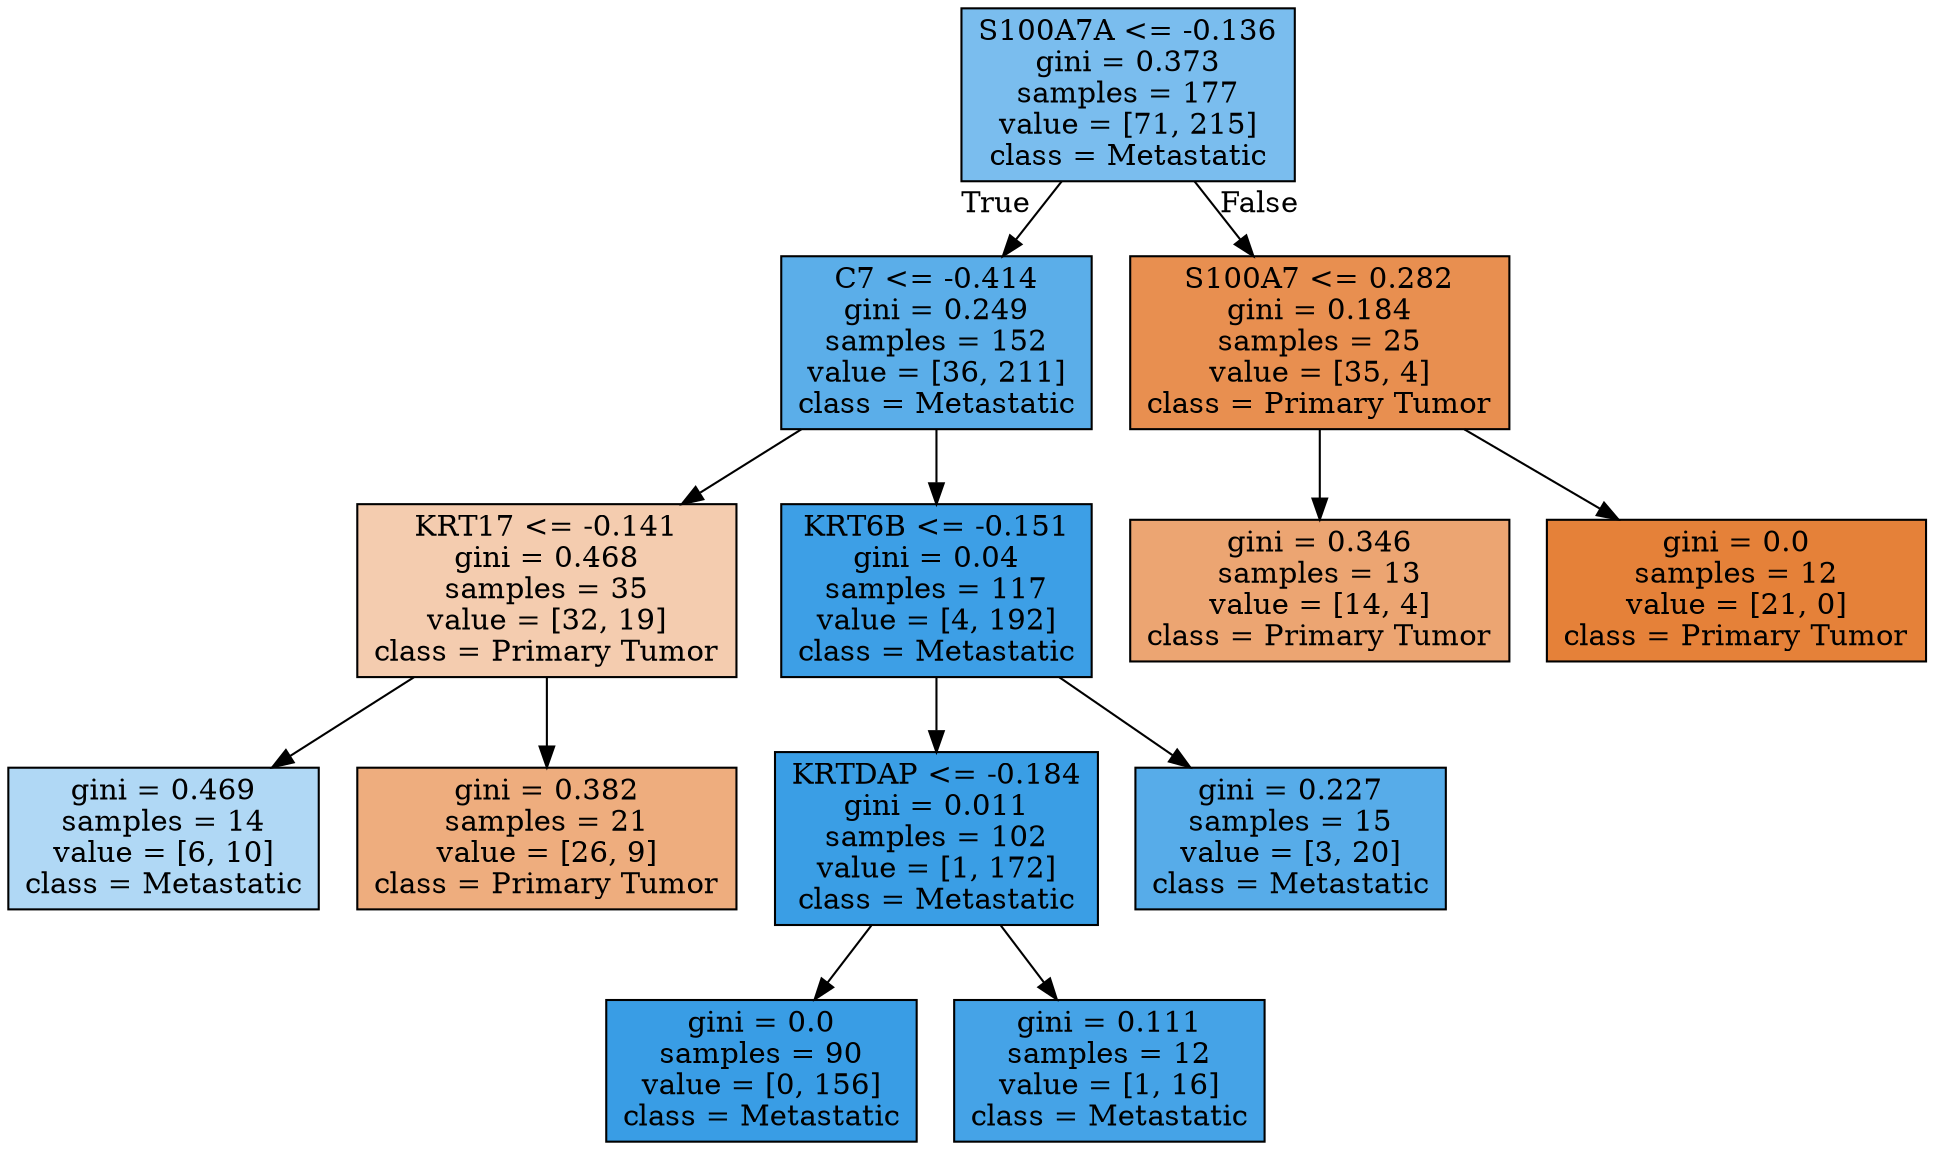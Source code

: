 digraph Tree {
node [shape=box, style="filled", color="black"] ;
0 [label="S100A7A <= -0.136\ngini = 0.373\nsamples = 177\nvalue = [71, 215]\nclass = Metastatic", fillcolor="#7abdee"] ;
1 [label="C7 <= -0.414\ngini = 0.249\nsamples = 152\nvalue = [36, 211]\nclass = Metastatic", fillcolor="#5baee9"] ;
0 -> 1 [labeldistance=2.5, labelangle=45, headlabel="True"] ;
2 [label="KRT17 <= -0.141\ngini = 0.468\nsamples = 35\nvalue = [32, 19]\nclass = Primary Tumor", fillcolor="#f4ccaf"] ;
1 -> 2 ;
3 [label="gini = 0.469\nsamples = 14\nvalue = [6, 10]\nclass = Metastatic", fillcolor="#b0d8f5"] ;
2 -> 3 ;
4 [label="gini = 0.382\nsamples = 21\nvalue = [26, 9]\nclass = Primary Tumor", fillcolor="#eead7e"] ;
2 -> 4 ;
5 [label="KRT6B <= -0.151\ngini = 0.04\nsamples = 117\nvalue = [4, 192]\nclass = Metastatic", fillcolor="#3d9fe6"] ;
1 -> 5 ;
6 [label="KRTDAP <= -0.184\ngini = 0.011\nsamples = 102\nvalue = [1, 172]\nclass = Metastatic", fillcolor="#3a9ee5"] ;
5 -> 6 ;
7 [label="gini = 0.0\nsamples = 90\nvalue = [0, 156]\nclass = Metastatic", fillcolor="#399de5"] ;
6 -> 7 ;
8 [label="gini = 0.111\nsamples = 12\nvalue = [1, 16]\nclass = Metastatic", fillcolor="#45a3e7"] ;
6 -> 8 ;
9 [label="gini = 0.227\nsamples = 15\nvalue = [3, 20]\nclass = Metastatic", fillcolor="#57ace9"] ;
5 -> 9 ;
10 [label="S100A7 <= 0.282\ngini = 0.184\nsamples = 25\nvalue = [35, 4]\nclass = Primary Tumor", fillcolor="#e88f50"] ;
0 -> 10 [labeldistance=2.5, labelangle=-45, headlabel="False"] ;
11 [label="gini = 0.346\nsamples = 13\nvalue = [14, 4]\nclass = Primary Tumor", fillcolor="#eca572"] ;
10 -> 11 ;
12 [label="gini = 0.0\nsamples = 12\nvalue = [21, 0]\nclass = Primary Tumor", fillcolor="#e58139"] ;
10 -> 12 ;
}